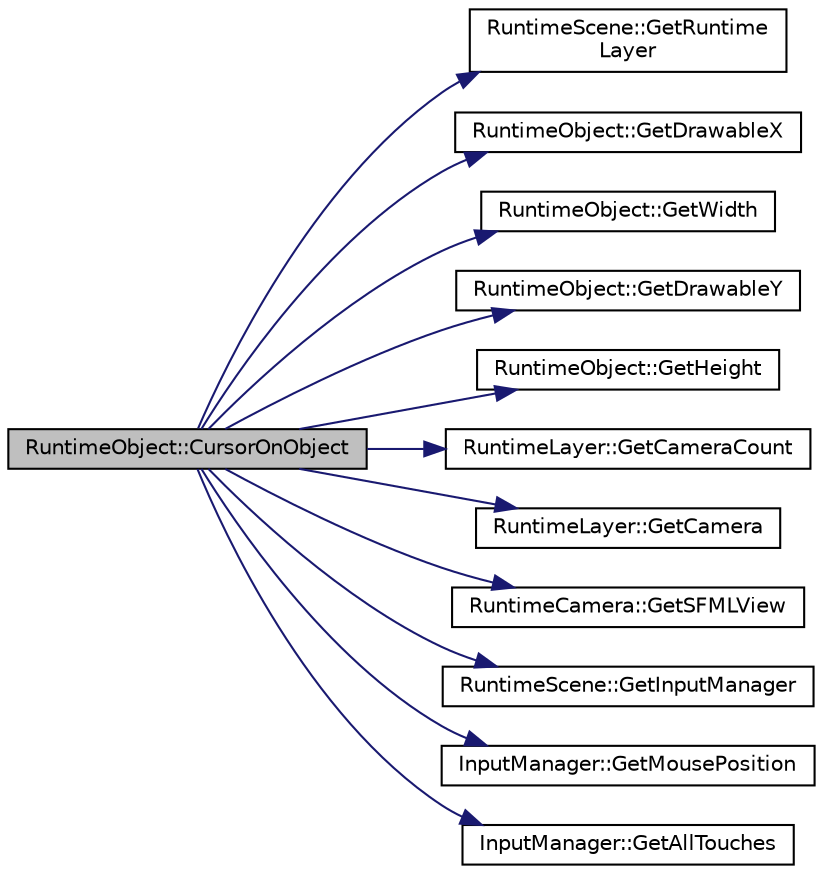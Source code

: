 digraph "RuntimeObject::CursorOnObject"
{
  edge [fontname="Helvetica",fontsize="10",labelfontname="Helvetica",labelfontsize="10"];
  node [fontname="Helvetica",fontsize="10",shape=record];
  rankdir="LR";
  Node1 [label="RuntimeObject::CursorOnObject",height=0.2,width=0.4,color="black", fillcolor="grey75", style="filled", fontcolor="black"];
  Node1 -> Node2 [color="midnightblue",fontsize="10",style="solid",fontname="Helvetica"];
  Node2 [label="RuntimeScene::GetRuntime\lLayer",height=0.2,width=0.4,color="black", fillcolor="white", style="filled",URL="$d7/d7f/class_runtime_scene.html#ae39197ac44c1d7d6b82dad580a568638"];
  Node1 -> Node3 [color="midnightblue",fontsize="10",style="solid",fontname="Helvetica"];
  Node3 [label="RuntimeObject::GetDrawableX",height=0.2,width=0.4,color="black", fillcolor="white", style="filled",URL="$d0/d3b/class_runtime_object.html#a17b73543542ffcde5074097288df6b33",tooltip="Get the real X position where is renderer the object. "];
  Node1 -> Node4 [color="midnightblue",fontsize="10",style="solid",fontname="Helvetica"];
  Node4 [label="RuntimeObject::GetWidth",height=0.2,width=0.4,color="black", fillcolor="white", style="filled",URL="$d0/d3b/class_runtime_object.html#ab7f45e473387e34cfe121e2b772d0649",tooltip="Get the width of the object, in pixels. "];
  Node1 -> Node5 [color="midnightblue",fontsize="10",style="solid",fontname="Helvetica"];
  Node5 [label="RuntimeObject::GetDrawableY",height=0.2,width=0.4,color="black", fillcolor="white", style="filled",URL="$d0/d3b/class_runtime_object.html#af4b35cb33489286ddb225ad2885f7c99",tooltip="Get the real Y position where is renderer the object. "];
  Node1 -> Node6 [color="midnightblue",fontsize="10",style="solid",fontname="Helvetica"];
  Node6 [label="RuntimeObject::GetHeight",height=0.2,width=0.4,color="black", fillcolor="white", style="filled",URL="$d0/d3b/class_runtime_object.html#a9fdc8ed08039f5c2cd692e9c22e26e9b",tooltip="Get the height of the object, in pixels. "];
  Node1 -> Node7 [color="midnightblue",fontsize="10",style="solid",fontname="Helvetica"];
  Node7 [label="RuntimeLayer::GetCameraCount",height=0.2,width=0.4,color="black", fillcolor="white", style="filled",URL="$dd/daf/class_runtime_layer.html#a9794309236f09a1ef274786d6bcae126"];
  Node1 -> Node8 [color="midnightblue",fontsize="10",style="solid",fontname="Helvetica"];
  Node8 [label="RuntimeLayer::GetCamera",height=0.2,width=0.4,color="black", fillcolor="white", style="filled",URL="$dd/daf/class_runtime_layer.html#a8796c323fe385223b7f7a1266e09d9a4"];
  Node1 -> Node9 [color="midnightblue",fontsize="10",style="solid",fontname="Helvetica"];
  Node9 [label="RuntimeCamera::GetSFMLView",height=0.2,width=0.4,color="black", fillcolor="white", style="filled",URL="$d4/d47/class_runtime_camera.html#afe64393c6deb05ecf0851dd4100aa9e8"];
  Node1 -> Node10 [color="midnightblue",fontsize="10",style="solid",fontname="Helvetica"];
  Node10 [label="RuntimeScene::GetInputManager",height=0.2,width=0.4,color="black", fillcolor="white", style="filled",URL="$d7/d7f/class_runtime_scene.html#aba5d09d5f9bfbf63b6e353947d937020",tooltip="Get the input manager used to handle mouse, keyboard and touches events. "];
  Node1 -> Node11 [color="midnightblue",fontsize="10",style="solid",fontname="Helvetica"];
  Node11 [label="InputManager::GetMousePosition",height=0.2,width=0.4,color="black", fillcolor="white", style="filled",URL="$df/dd1/class_input_manager.html#a1a8a4e910de8ccc5614df6f5fd8a2d19",tooltip="Return the position of the mouse, in window coordinates. "];
  Node1 -> Node12 [color="midnightblue",fontsize="10",style="solid",fontname="Helvetica"];
  Node12 [label="InputManager::GetAllTouches",height=0.2,width=0.4,color="black", fillcolor="white", style="filled",URL="$df/dd1/class_input_manager.html#a5f4e9319fc684eedf85ccceb4081f4fd",tooltip="Get all touches being made on the screen, along with their coordinates. "];
}
